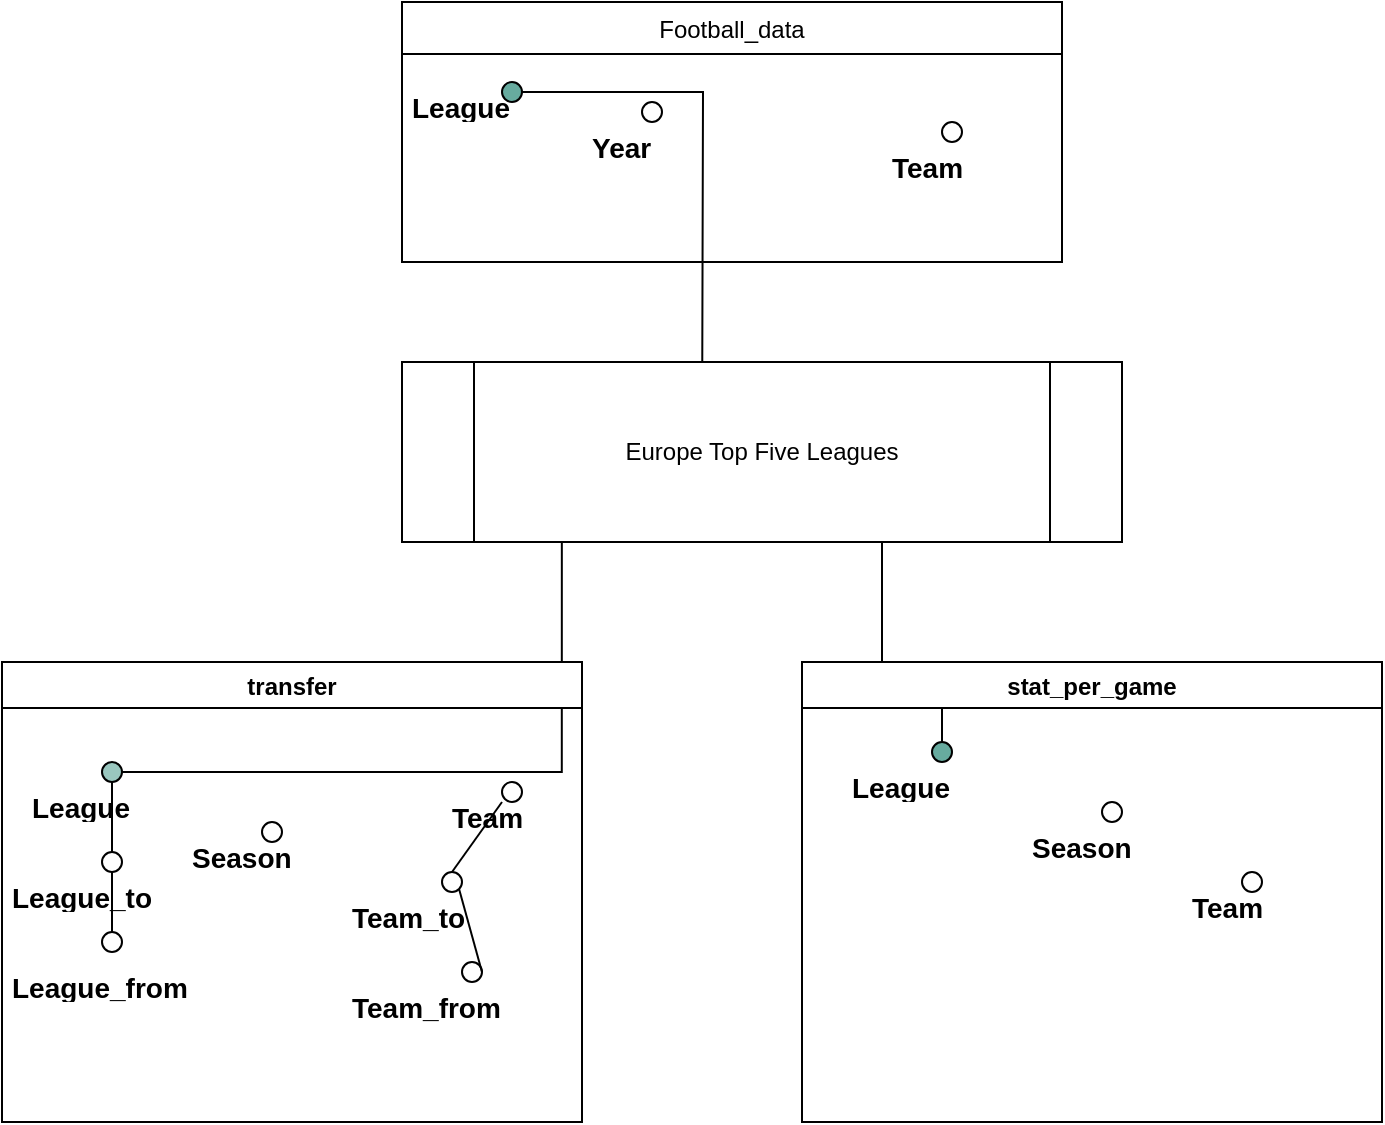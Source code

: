 <mxfile version="14.9.0" type="device"><diagram id="F9DRL4kbsNWX9N2VbMvB" name="Page-1"><mxGraphModel dx="868" dy="450" grid="1" gridSize="10" guides="1" tooltips="1" connect="1" arrows="1" fold="1" page="1" pageScale="1" pageWidth="850" pageHeight="1100" math="0" shadow="0"><root><mxCell id="0"/><mxCell id="1" parent="0"/><mxCell id="W_h9R-pYPH-Y26F3WaJ2-62" style="edgeStyle=orthogonalEdgeStyle;rounded=0;orthogonalLoop=1;jettySize=auto;html=1;entryX=0.222;entryY=0.889;entryDx=0;entryDy=0;entryPerimeter=0;" edge="1" parent="1" source="W_h9R-pYPH-Y26F3WaJ2-9" target="W_h9R-pYPH-Y26F3WaJ2-58"><mxGeometry relative="1" as="geometry"/></mxCell><mxCell id="W_h9R-pYPH-Y26F3WaJ2-9" value="" style="ellipse;whiteSpace=wrap;html=1;aspect=fixed;fillColor=#9AC7BF;" vertex="1" parent="1"><mxGeometry x="90" y="460" width="10" height="10" as="geometry"/></mxCell><mxCell id="W_h9R-pYPH-Y26F3WaJ2-10" value="" style="ellipse;whiteSpace=wrap;html=1;aspect=fixed;" vertex="1" parent="1"><mxGeometry x="290" y="470" width="10" height="10" as="geometry"/></mxCell><mxCell id="W_h9R-pYPH-Y26F3WaJ2-23" value="&lt;h1&gt;&lt;font style=&quot;font-size: 14px&quot;&gt;Team&lt;/font&gt;&lt;/h1&gt;" style="text;html=1;strokeColor=none;fillColor=none;spacing=5;spacingTop=-20;whiteSpace=wrap;overflow=hidden;rounded=0;" vertex="1" parent="1"><mxGeometry x="260" y="465" width="60" height="30" as="geometry"/></mxCell><mxCell id="W_h9R-pYPH-Y26F3WaJ2-24" value="&lt;h1&gt;&lt;span style=&quot;font-size: 14px&quot;&gt;Season&lt;/span&gt;&lt;/h1&gt;" style="text;html=1;strokeColor=none;fillColor=none;spacing=5;spacingTop=-20;whiteSpace=wrap;overflow=hidden;rounded=0;" vertex="1" parent="1"><mxGeometry x="130" y="485" width="60" height="30" as="geometry"/></mxCell><mxCell id="W_h9R-pYPH-Y26F3WaJ2-36" value="&lt;h1&gt;&lt;font style=&quot;font-size: 14px&quot;&gt;League&lt;/font&gt;&lt;/h1&gt;" style="text;html=1;strokeColor=none;fillColor=none;spacing=5;spacingTop=-20;whiteSpace=wrap;overflow=hidden;rounded=0;" vertex="1" parent="1"><mxGeometry x="240" y="110" width="60" height="30" as="geometry"/></mxCell><mxCell id="W_h9R-pYPH-Y26F3WaJ2-61" style="edgeStyle=orthogonalEdgeStyle;rounded=0;orthogonalLoop=1;jettySize=auto;html=1;" edge="1" parent="1" source="W_h9R-pYPH-Y26F3WaJ2-37"><mxGeometry relative="1" as="geometry"><mxPoint x="390" y="310" as="targetPoint"/></mxGeometry></mxCell><mxCell id="W_h9R-pYPH-Y26F3WaJ2-37" value="" style="ellipse;whiteSpace=wrap;html=1;aspect=fixed;fillColor=#67AB9F;" vertex="1" parent="1"><mxGeometry x="290" y="120" width="10" height="10" as="geometry"/></mxCell><mxCell id="W_h9R-pYPH-Y26F3WaJ2-38" value="&lt;h1&gt;&lt;span style=&quot;font-size: 14px&quot;&gt;Year&lt;/span&gt;&lt;/h1&gt;" style="text;html=1;strokeColor=none;fillColor=none;spacing=5;spacingTop=-20;whiteSpace=wrap;overflow=hidden;rounded=0;" vertex="1" parent="1"><mxGeometry x="330" y="130" width="60" height="30" as="geometry"/></mxCell><mxCell id="W_h9R-pYPH-Y26F3WaJ2-39" value="" style="ellipse;whiteSpace=wrap;html=1;aspect=fixed;fillColor=#FFFFFF;" vertex="1" parent="1"><mxGeometry x="510" y="140" width="10" height="10" as="geometry"/></mxCell><mxCell id="W_h9R-pYPH-Y26F3WaJ2-41" value="" style="ellipse;whiteSpace=wrap;html=1;aspect=fixed;fillColor=#FFFFFF;" vertex="1" parent="1"><mxGeometry x="360" y="130" width="10" height="10" as="geometry"/></mxCell><mxCell id="W_h9R-pYPH-Y26F3WaJ2-42" value="&lt;h1&gt;&lt;font style=&quot;font-size: 14px&quot;&gt;Team&lt;/font&gt;&lt;/h1&gt;" style="text;html=1;strokeColor=none;fillColor=none;spacing=5;spacingTop=-20;whiteSpace=wrap;overflow=hidden;rounded=0;" vertex="1" parent="1"><mxGeometry x="480" y="140" width="60" height="30" as="geometry"/></mxCell><mxCell id="W_h9R-pYPH-Y26F3WaJ2-63" style="edgeStyle=orthogonalEdgeStyle;rounded=0;orthogonalLoop=1;jettySize=auto;html=1;" edge="1" parent="1" source="W_h9R-pYPH-Y26F3WaJ2-53"><mxGeometry relative="1" as="geometry"><mxPoint x="480" y="340" as="targetPoint"/><Array as="points"><mxPoint x="510" y="415"/><mxPoint x="480" y="415"/></Array></mxGeometry></mxCell><mxCell id="W_h9R-pYPH-Y26F3WaJ2-53" value="" style="ellipse;whiteSpace=wrap;html=1;aspect=fixed;fillColor=#67AB9F;" vertex="1" parent="1"><mxGeometry x="505" y="450" width="10" height="10" as="geometry"/></mxCell><mxCell id="W_h9R-pYPH-Y26F3WaJ2-58" value="Europe Top Five Leagues" style="shape=process;whiteSpace=wrap;html=1;backgroundOutline=1;" vertex="1" parent="1"><mxGeometry x="240" y="260" width="360" height="90" as="geometry"/></mxCell><mxCell id="W_h9R-pYPH-Y26F3WaJ2-69" value="Football_data" style="swimlane;fontStyle=0;childLayout=stackLayout;horizontal=1;startSize=26;horizontalStack=0;resizeParent=1;resizeParentMax=0;resizeLast=0;collapsible=1;marginBottom=0;" vertex="1" parent="1"><mxGeometry x="240" y="80" width="330" height="130" as="geometry"/></mxCell><mxCell id="W_h9R-pYPH-Y26F3WaJ2-72" value="transfer" style="swimlane;" vertex="1" parent="1"><mxGeometry x="40" y="410" width="290" height="230" as="geometry"/></mxCell><mxCell id="W_h9R-pYPH-Y26F3WaJ2-73" value="&lt;h1&gt;&lt;font style=&quot;font-size: 14px&quot;&gt;Team_to&lt;/font&gt;&lt;/h1&gt;" style="text;html=1;strokeColor=none;fillColor=none;spacing=5;spacingTop=-20;whiteSpace=wrap;overflow=hidden;rounded=0;" vertex="1" parent="W_h9R-pYPH-Y26F3WaJ2-72"><mxGeometry x="170" y="105" width="90" height="30" as="geometry"/></mxCell><mxCell id="W_h9R-pYPH-Y26F3WaJ2-74" value="&lt;h1&gt;&lt;font style=&quot;font-size: 14px&quot;&gt;Team_from&lt;/font&gt;&lt;/h1&gt;" style="text;html=1;strokeColor=none;fillColor=none;spacing=5;spacingTop=-20;whiteSpace=wrap;overflow=hidden;rounded=0;" vertex="1" parent="W_h9R-pYPH-Y26F3WaJ2-72"><mxGeometry x="170" y="150" width="110" height="30" as="geometry"/></mxCell><mxCell id="W_h9R-pYPH-Y26F3WaJ2-32" value="" style="ellipse;whiteSpace=wrap;html=1;aspect=fixed;fillColor=#FFFFFF;" vertex="1" parent="W_h9R-pYPH-Y26F3WaJ2-72"><mxGeometry x="220" y="105" width="10" height="10" as="geometry"/></mxCell><mxCell id="W_h9R-pYPH-Y26F3WaJ2-21" value="&lt;h1&gt;&lt;font style=&quot;font-size: 14px&quot;&gt;League&lt;/font&gt;&lt;/h1&gt;" style="text;html=1;strokeColor=none;fillColor=none;spacing=5;spacingTop=-20;whiteSpace=wrap;overflow=hidden;rounded=0;" vertex="1" parent="W_h9R-pYPH-Y26F3WaJ2-72"><mxGeometry x="10" y="50" width="60" height="30" as="geometry"/></mxCell><mxCell id="W_h9R-pYPH-Y26F3WaJ2-79" value="&lt;h1&gt;&lt;font style=&quot;font-size: 14px&quot;&gt;League_to&lt;/font&gt;&lt;/h1&gt;" style="text;html=1;strokeColor=none;fillColor=none;spacing=5;spacingTop=-20;whiteSpace=wrap;overflow=hidden;rounded=0;" vertex="1" parent="W_h9R-pYPH-Y26F3WaJ2-72"><mxGeometry y="95" width="100" height="30" as="geometry"/></mxCell><mxCell id="W_h9R-pYPH-Y26F3WaJ2-80" value="&lt;h1&gt;&lt;font style=&quot;font-size: 14px&quot;&gt;League_from&lt;/font&gt;&lt;/h1&gt;" style="text;html=1;strokeColor=none;fillColor=none;spacing=5;spacingTop=-20;whiteSpace=wrap;overflow=hidden;rounded=0;" vertex="1" parent="W_h9R-pYPH-Y26F3WaJ2-72"><mxGeometry y="140" width="100" height="30" as="geometry"/></mxCell><mxCell id="W_h9R-pYPH-Y26F3WaJ2-33" value="" style="ellipse;whiteSpace=wrap;html=1;aspect=fixed;fillColor=#FFFFFF;" vertex="1" parent="W_h9R-pYPH-Y26F3WaJ2-72"><mxGeometry x="130" y="80" width="10" height="10" as="geometry"/></mxCell><mxCell id="W_h9R-pYPH-Y26F3WaJ2-82" value="" style="ellipse;whiteSpace=wrap;html=1;aspect=fixed;fillColor=#FFFFFF;" vertex="1" parent="W_h9R-pYPH-Y26F3WaJ2-72"><mxGeometry x="50" y="135" width="10" height="10" as="geometry"/></mxCell><mxCell id="W_h9R-pYPH-Y26F3WaJ2-76" value="" style="ellipse;whiteSpace=wrap;html=1;aspect=fixed;fillColor=#FFFFFF;" vertex="1" parent="1"><mxGeometry x="270" y="560" width="10" height="10" as="geometry"/></mxCell><mxCell id="W_h9R-pYPH-Y26F3WaJ2-77" value="" style="endArrow=none;html=1;" edge="1" parent="1"><mxGeometry width="50" height="50" relative="1" as="geometry"><mxPoint x="265" y="515" as="sourcePoint"/><mxPoint x="290" y="480" as="targetPoint"/></mxGeometry></mxCell><mxCell id="W_h9R-pYPH-Y26F3WaJ2-78" value="" style="endArrow=none;html=1;entryX=1;entryY=1;entryDx=0;entryDy=0;" edge="1" parent="1" target="W_h9R-pYPH-Y26F3WaJ2-32"><mxGeometry width="50" height="50" relative="1" as="geometry"><mxPoint x="280" y="565" as="sourcePoint"/><mxPoint x="330" y="515" as="targetPoint"/></mxGeometry></mxCell><mxCell id="W_h9R-pYPH-Y26F3WaJ2-81" value="" style="ellipse;whiteSpace=wrap;html=1;aspect=fixed;fillColor=#FFFFFF;" vertex="1" parent="1"><mxGeometry x="90" y="505" width="10" height="10" as="geometry"/></mxCell><mxCell id="W_h9R-pYPH-Y26F3WaJ2-83" value="" style="endArrow=none;html=1;exitX=0.5;exitY=0;exitDx=0;exitDy=0;" edge="1" parent="1" source="W_h9R-pYPH-Y26F3WaJ2-81"><mxGeometry width="50" height="50" relative="1" as="geometry"><mxPoint x="95" y="500" as="sourcePoint"/><mxPoint x="95" y="470" as="targetPoint"/></mxGeometry></mxCell><mxCell id="W_h9R-pYPH-Y26F3WaJ2-84" value="" style="endArrow=none;html=1;entryX=0.5;entryY=1;entryDx=0;entryDy=0;exitX=0.5;exitY=0;exitDx=0;exitDy=0;" edge="1" parent="1" source="W_h9R-pYPH-Y26F3WaJ2-82" target="W_h9R-pYPH-Y26F3WaJ2-81"><mxGeometry width="50" height="50" relative="1" as="geometry"><mxPoint x="90" y="550" as="sourcePoint"/><mxPoint x="140" y="500" as="targetPoint"/></mxGeometry></mxCell><mxCell id="W_h9R-pYPH-Y26F3WaJ2-85" value="stat_per_game" style="swimlane;" vertex="1" parent="1"><mxGeometry x="440" y="410" width="290" height="230" as="geometry"/></mxCell><mxCell id="W_h9R-pYPH-Y26F3WaJ2-86" value="&lt;h1&gt;&lt;font style=&quot;font-size: 14px&quot;&gt;Team&lt;/font&gt;&lt;/h1&gt;" style="text;html=1;strokeColor=none;fillColor=none;spacing=5;spacingTop=-20;whiteSpace=wrap;overflow=hidden;rounded=0;" vertex="1" parent="W_h9R-pYPH-Y26F3WaJ2-85"><mxGeometry x="190" y="100" width="90" height="30" as="geometry"/></mxCell><mxCell id="W_h9R-pYPH-Y26F3WaJ2-88" value="" style="ellipse;whiteSpace=wrap;html=1;aspect=fixed;fillColor=#FFFFFF;" vertex="1" parent="W_h9R-pYPH-Y26F3WaJ2-85"><mxGeometry x="220" y="105" width="10" height="10" as="geometry"/></mxCell><mxCell id="W_h9R-pYPH-Y26F3WaJ2-52" value="&lt;h1&gt;&lt;font style=&quot;font-size: 14px&quot;&gt;League&lt;/font&gt;&lt;/h1&gt;" style="text;html=1;strokeColor=none;fillColor=none;spacing=5;spacingTop=-20;whiteSpace=wrap;overflow=hidden;rounded=0;" vertex="1" parent="W_h9R-pYPH-Y26F3WaJ2-85"><mxGeometry x="20" y="40" width="60" height="30" as="geometry"/></mxCell><mxCell id="W_h9R-pYPH-Y26F3WaJ2-54" value="&lt;h1&gt;&lt;span style=&quot;font-size: 14px&quot;&gt;Season&lt;/span&gt;&lt;/h1&gt;" style="text;html=1;strokeColor=none;fillColor=none;spacing=5;spacingTop=-20;whiteSpace=wrap;overflow=hidden;rounded=0;" vertex="1" parent="W_h9R-pYPH-Y26F3WaJ2-85"><mxGeometry x="110" y="70" width="60" height="30" as="geometry"/></mxCell><mxCell id="W_h9R-pYPH-Y26F3WaJ2-56" value="" style="ellipse;whiteSpace=wrap;html=1;aspect=fixed;fillColor=#FFFFFF;" vertex="1" parent="W_h9R-pYPH-Y26F3WaJ2-85"><mxGeometry x="150" y="70" width="10" height="10" as="geometry"/></mxCell></root></mxGraphModel></diagram></mxfile>